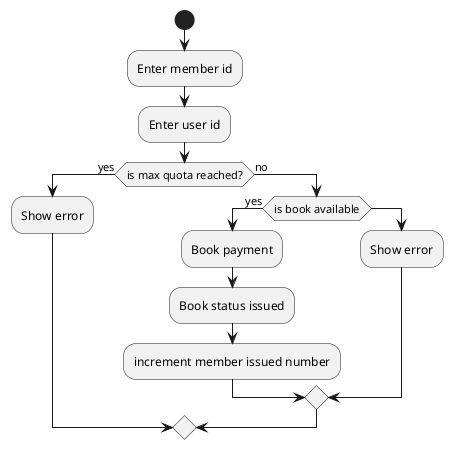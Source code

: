 @startuml
start

:Enter member id;
:Enter user id;
if (is max quota reached?) then (yes)
    :Show error;
else (no)
    if (is book available) then (yes)
        :Book payment;
        :Book status issued;
        :increment member issued number;
    else
        :Show error;
    endif
endif

@enduml
